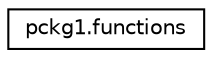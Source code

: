 digraph "Graphical Class Hierarchy"
{
  edge [fontname="Helvetica",fontsize="10",labelfontname="Helvetica",labelfontsize="10"];
  node [fontname="Helvetica",fontsize="10",shape=record];
  rankdir="LR";
  Node1 [label="pckg1.functions",height=0.2,width=0.4,color="black", fillcolor="white", style="filled",URL="$classpckg1_1_1functions.html"];
}
